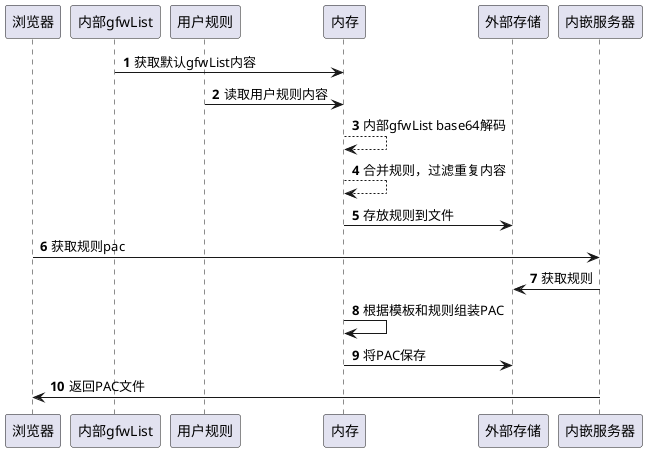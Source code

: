 @startuml
'https://plantuml.com/sequence-diagram

autonumber
participant 浏览器
participant 内部gfwList
participant 用户规则
participant 内存

内部gfwList -> 内存: 获取默认gfwList内容
用户规则 -> 内存: 读取用户规则内容

内存 --> 内存: 内部gfwList base64解码
内存 --> 内存: 合并规则，过滤重复内容

内存 -> 外部存储: 存放规则到文件

浏览器 -> 内嵌服务器: 获取规则pac
内嵌服务器 -> 外部存储: 获取规则
内存 -> 内存: 根据模板和规则组装PAC
内存 -> 外部存储: 将PAC保存
内嵌服务器 -> 浏览器: 返回PAC文件
@enduml